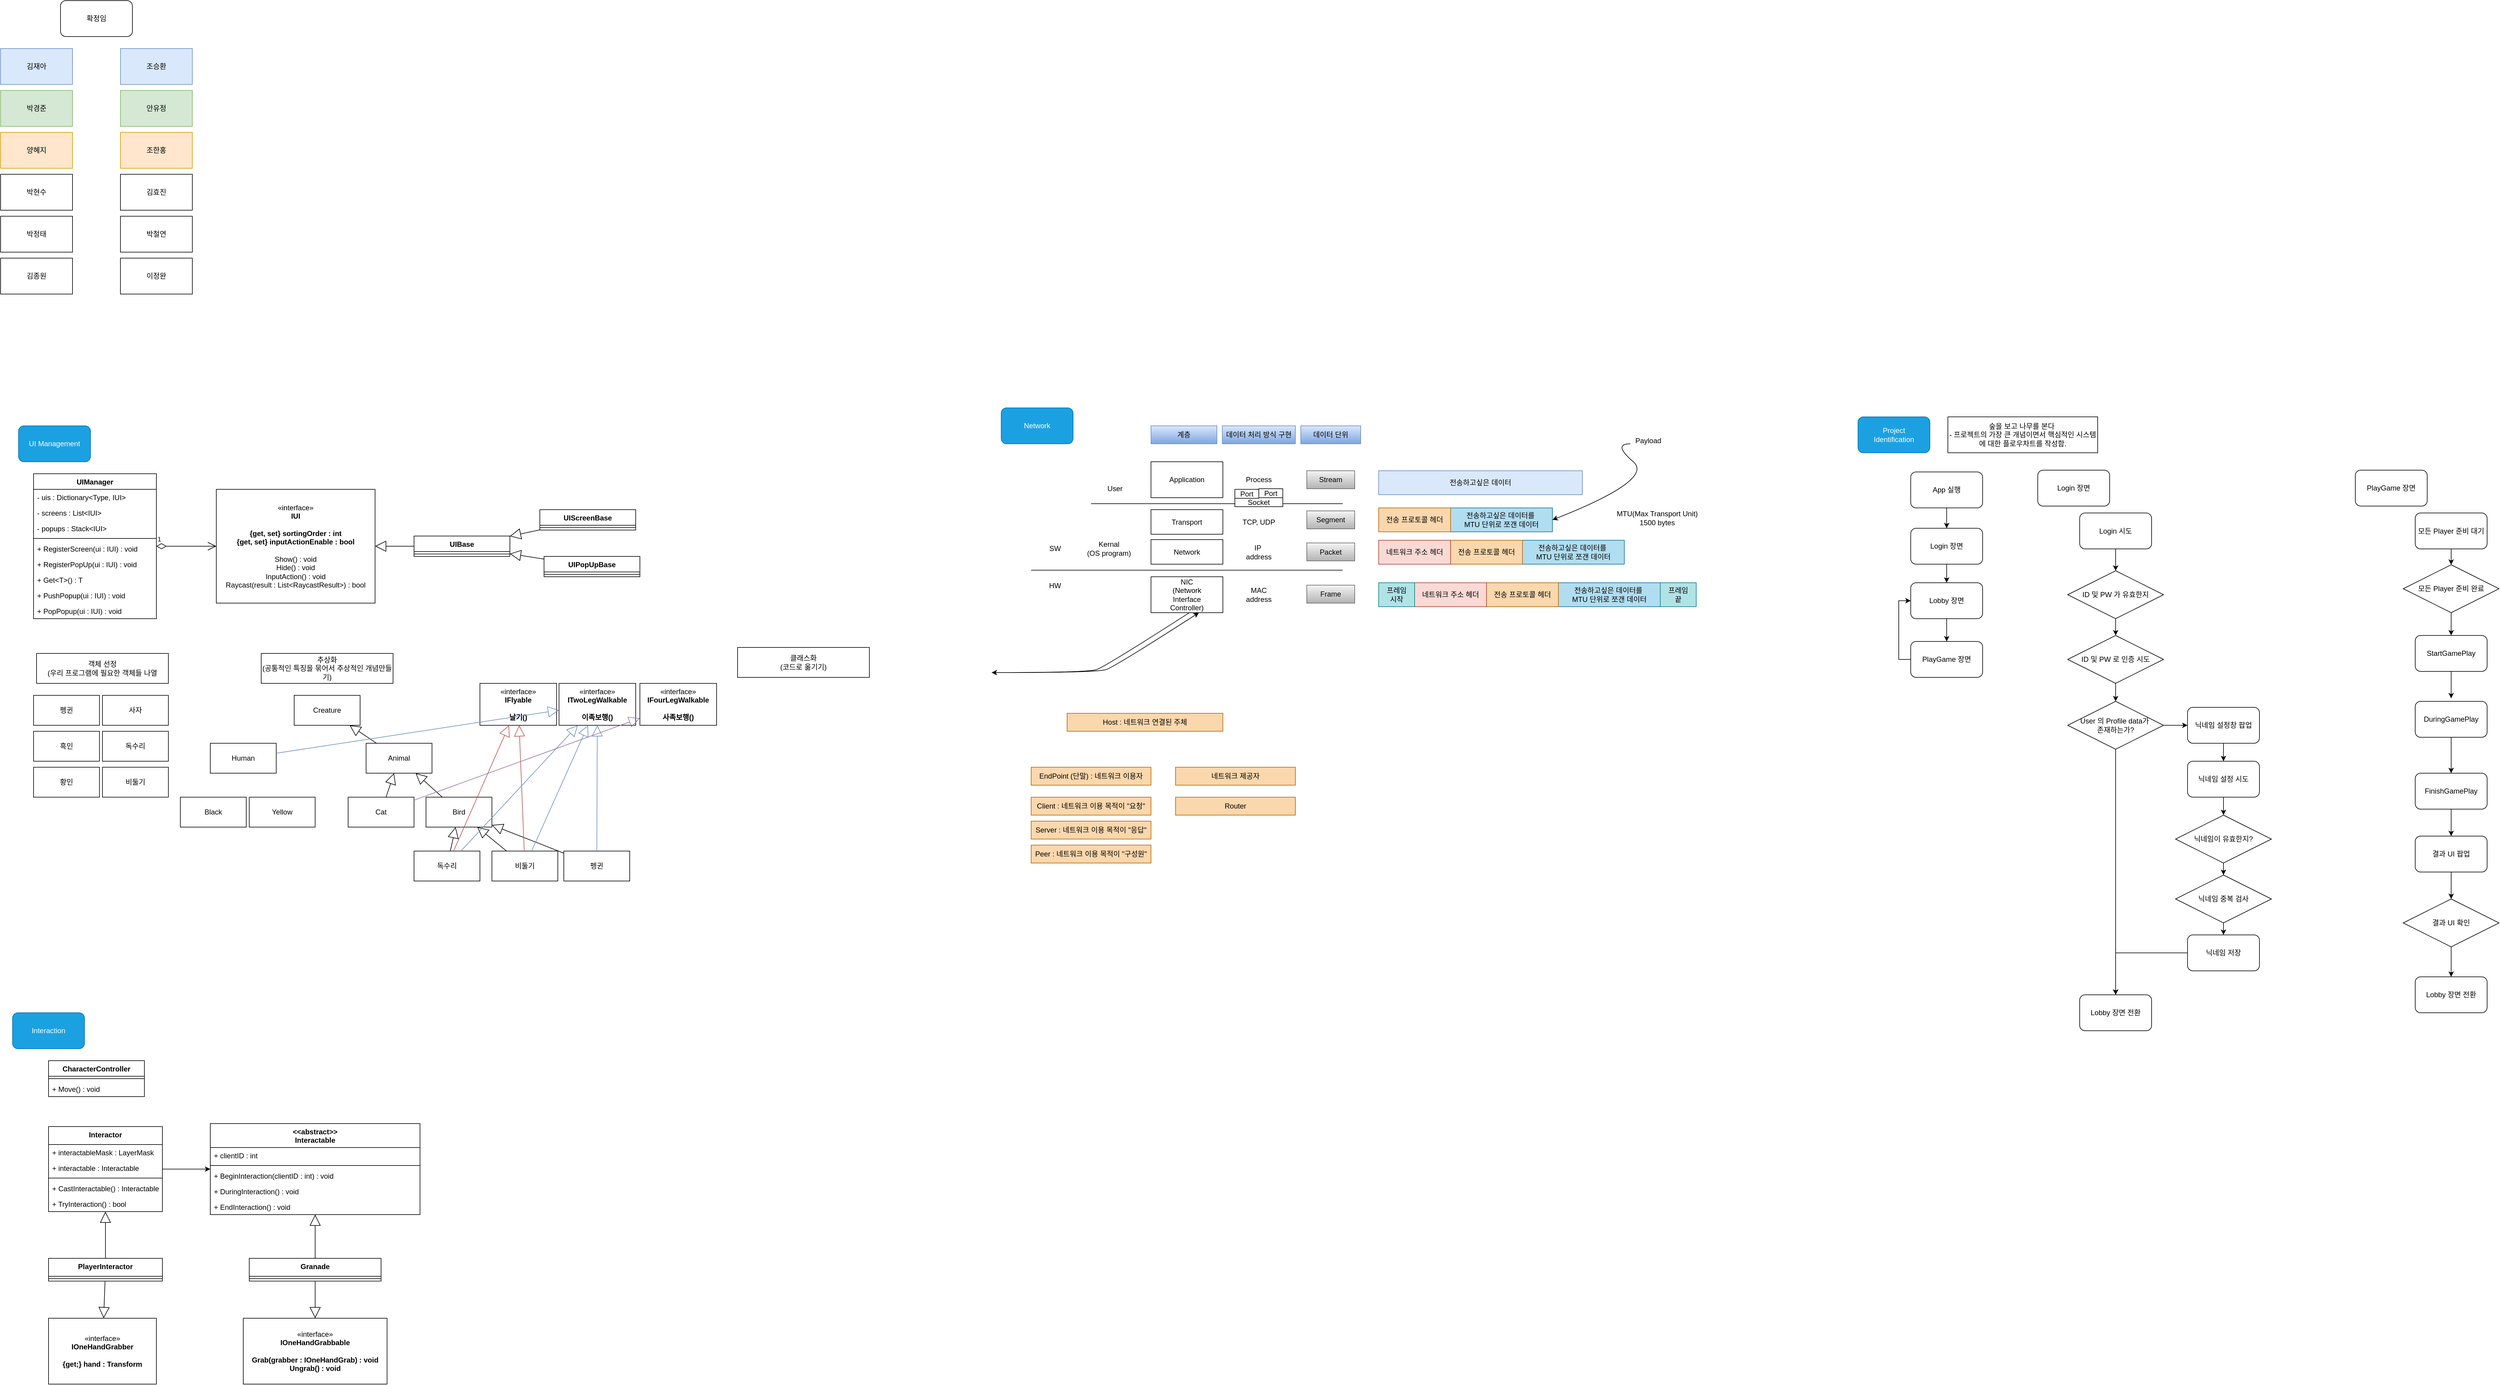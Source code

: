<mxfile version="24.2.1" type="device">
  <diagram id="C5RBs43oDa-KdzZeNtuy" name="Page-1">
    <mxGraphModel dx="1221" dy="2956" grid="1" gridSize="10" guides="1" tooltips="1" connect="1" arrows="1" fold="1" page="1" pageScale="1" pageWidth="827" pageHeight="1169" math="0" shadow="0">
      <root>
        <mxCell id="WIyWlLk6GJQsqaUBKTNV-0" />
        <mxCell id="WIyWlLk6GJQsqaUBKTNV-1" parent="WIyWlLk6GJQsqaUBKTNV-0" />
        <mxCell id="yjtGQ7RGN0hBUd9_Rbl--0" value="김재아" style="rounded=0;whiteSpace=wrap;html=1;fillColor=#dae8fc;strokeColor=#6c8ebf;" parent="WIyWlLk6GJQsqaUBKTNV-1" vertex="1">
          <mxGeometry y="-2040" width="120" height="60" as="geometry" />
        </mxCell>
        <mxCell id="yjtGQ7RGN0hBUd9_Rbl--1" value="김종원" style="rounded=0;whiteSpace=wrap;html=1;" parent="WIyWlLk6GJQsqaUBKTNV-1" vertex="1">
          <mxGeometry y="-1690" width="120" height="60" as="geometry" />
        </mxCell>
        <mxCell id="yjtGQ7RGN0hBUd9_Rbl--2" value="박정태" style="rounded=0;whiteSpace=wrap;html=1;" parent="WIyWlLk6GJQsqaUBKTNV-1" vertex="1">
          <mxGeometry y="-1760" width="120" height="60" as="geometry" />
        </mxCell>
        <mxCell id="yjtGQ7RGN0hBUd9_Rbl--3" value="박경준" style="rounded=0;whiteSpace=wrap;html=1;fillColor=#d5e8d4;strokeColor=#82b366;" parent="WIyWlLk6GJQsqaUBKTNV-1" vertex="1">
          <mxGeometry y="-1970" width="120" height="60" as="geometry" />
        </mxCell>
        <mxCell id="yjtGQ7RGN0hBUd9_Rbl--4" value="조한홍" style="rounded=0;whiteSpace=wrap;html=1;fillColor=#ffe6cc;strokeColor=#d79b00;" parent="WIyWlLk6GJQsqaUBKTNV-1" vertex="1">
          <mxGeometry x="200" y="-1900" width="120" height="60" as="geometry" />
        </mxCell>
        <mxCell id="yjtGQ7RGN0hBUd9_Rbl--5" value="조승환" style="rounded=0;whiteSpace=wrap;html=1;fillColor=#dae8fc;strokeColor=#6c8ebf;" parent="WIyWlLk6GJQsqaUBKTNV-1" vertex="1">
          <mxGeometry x="200" y="-2040" width="120" height="60" as="geometry" />
        </mxCell>
        <mxCell id="yjtGQ7RGN0hBUd9_Rbl--6" value="박현수" style="rounded=0;whiteSpace=wrap;html=1;" parent="WIyWlLk6GJQsqaUBKTNV-1" vertex="1">
          <mxGeometry y="-1830" width="120" height="60" as="geometry" />
        </mxCell>
        <mxCell id="yjtGQ7RGN0hBUd9_Rbl--7" value="박철연" style="rounded=0;whiteSpace=wrap;html=1;" parent="WIyWlLk6GJQsqaUBKTNV-1" vertex="1">
          <mxGeometry x="200" y="-1760" width="120" height="60" as="geometry" />
        </mxCell>
        <mxCell id="yjtGQ7RGN0hBUd9_Rbl--8" value="김효진" style="rounded=0;whiteSpace=wrap;html=1;" parent="WIyWlLk6GJQsqaUBKTNV-1" vertex="1">
          <mxGeometry x="200" y="-1830" width="120" height="60" as="geometry" />
        </mxCell>
        <mxCell id="yjtGQ7RGN0hBUd9_Rbl--9" value="양혜지" style="rounded=0;whiteSpace=wrap;html=1;fillColor=#ffe6cc;strokeColor=#d79b00;" parent="WIyWlLk6GJQsqaUBKTNV-1" vertex="1">
          <mxGeometry y="-1900" width="120" height="60" as="geometry" />
        </mxCell>
        <mxCell id="yjtGQ7RGN0hBUd9_Rbl--10" value="안유정" style="rounded=0;whiteSpace=wrap;html=1;fillColor=#d5e8d4;strokeColor=#82b366;" parent="WIyWlLk6GJQsqaUBKTNV-1" vertex="1">
          <mxGeometry x="200" y="-1970" width="120" height="60" as="geometry" />
        </mxCell>
        <mxCell id="yjtGQ7RGN0hBUd9_Rbl--11" value="이정완" style="rounded=0;whiteSpace=wrap;html=1;" parent="WIyWlLk6GJQsqaUBKTNV-1" vertex="1">
          <mxGeometry x="200" y="-1690" width="120" height="60" as="geometry" />
        </mxCell>
        <mxCell id="yjtGQ7RGN0hBUd9_Rbl--12" value="확정임" style="rounded=1;whiteSpace=wrap;html=1;" parent="WIyWlLk6GJQsqaUBKTNV-1" vertex="1">
          <mxGeometry x="100" y="-2120" width="120" height="60" as="geometry" />
        </mxCell>
        <mxCell id="yjtGQ7RGN0hBUd9_Rbl--13" value="«interface»&lt;br&gt;&lt;b&gt;IUI&lt;/b&gt;&lt;div&gt;&lt;b&gt;&lt;br&gt;&lt;/b&gt;&lt;/div&gt;&lt;div&gt;&lt;b&gt;{get, set} sortingOrder : int&lt;/b&gt;&lt;/div&gt;&lt;div&gt;&lt;b&gt;{get, set} inputActionEnable : bool&lt;/b&gt;&lt;/div&gt;&lt;div&gt;&lt;b&gt;&lt;br&gt;&lt;/b&gt;&lt;/div&gt;&lt;div&gt;Show() : void&lt;/div&gt;&lt;div&gt;Hide() : void&lt;/div&gt;&lt;div&gt;InputAction() : void&lt;/div&gt;&lt;div&gt;Raycast(result : List&amp;lt;RaycastResult&amp;gt;) : bool&lt;/div&gt;" style="html=1;whiteSpace=wrap;" parent="WIyWlLk6GJQsqaUBKTNV-1" vertex="1">
          <mxGeometry x="360" y="-1304" width="265" height="190" as="geometry" />
        </mxCell>
        <mxCell id="yjtGQ7RGN0hBUd9_Rbl--16" value="UIScreenBase" style="swimlane;fontStyle=1;align=center;verticalAlign=top;childLayout=stackLayout;horizontal=1;startSize=26;horizontalStack=0;resizeParent=1;resizeParentMax=0;resizeLast=0;collapsible=1;marginBottom=0;whiteSpace=wrap;html=1;" parent="WIyWlLk6GJQsqaUBKTNV-1" vertex="1">
          <mxGeometry x="900" y="-1270" width="160" height="34" as="geometry" />
        </mxCell>
        <mxCell id="yjtGQ7RGN0hBUd9_Rbl--18" value="" style="line;strokeWidth=1;fillColor=none;align=left;verticalAlign=middle;spacingTop=-1;spacingLeft=3;spacingRight=3;rotatable=0;labelPosition=right;points=[];portConstraint=eastwest;strokeColor=inherit;" parent="yjtGQ7RGN0hBUd9_Rbl--16" vertex="1">
          <mxGeometry y="26" width="160" height="8" as="geometry" />
        </mxCell>
        <mxCell id="yjtGQ7RGN0hBUd9_Rbl--21" value="UIPopUpBase" style="swimlane;fontStyle=1;align=center;verticalAlign=top;childLayout=stackLayout;horizontal=1;startSize=26;horizontalStack=0;resizeParent=1;resizeParentMax=0;resizeLast=0;collapsible=1;marginBottom=0;whiteSpace=wrap;html=1;" parent="WIyWlLk6GJQsqaUBKTNV-1" vertex="1">
          <mxGeometry x="907" y="-1192" width="160" height="34" as="geometry" />
        </mxCell>
        <mxCell id="yjtGQ7RGN0hBUd9_Rbl--22" value="" style="line;strokeWidth=1;fillColor=none;align=left;verticalAlign=middle;spacingTop=-1;spacingLeft=3;spacingRight=3;rotatable=0;labelPosition=right;points=[];portConstraint=eastwest;strokeColor=inherit;" parent="yjtGQ7RGN0hBUd9_Rbl--21" vertex="1">
          <mxGeometry y="26" width="160" height="8" as="geometry" />
        </mxCell>
        <mxCell id="yjtGQ7RGN0hBUd9_Rbl--24" value="UIManager" style="swimlane;fontStyle=1;align=center;verticalAlign=top;childLayout=stackLayout;horizontal=1;startSize=26;horizontalStack=0;resizeParent=1;resizeParentMax=0;resizeLast=0;collapsible=1;marginBottom=0;whiteSpace=wrap;html=1;" parent="WIyWlLk6GJQsqaUBKTNV-1" vertex="1">
          <mxGeometry x="55" y="-1330" width="205" height="242" as="geometry" />
        </mxCell>
        <mxCell id="yjtGQ7RGN0hBUd9_Rbl--25" value="- uis : Dictionary&amp;lt;Type, IUI&amp;gt;" style="text;strokeColor=none;fillColor=none;align=left;verticalAlign=top;spacingLeft=4;spacingRight=4;overflow=hidden;rotatable=0;points=[[0,0.5],[1,0.5]];portConstraint=eastwest;whiteSpace=wrap;html=1;" parent="yjtGQ7RGN0hBUd9_Rbl--24" vertex="1">
          <mxGeometry y="26" width="205" height="26" as="geometry" />
        </mxCell>
        <mxCell id="yjtGQ7RGN0hBUd9_Rbl--29" value="- screens : List&amp;lt;IUI&amp;gt;" style="text;strokeColor=none;fillColor=none;align=left;verticalAlign=top;spacingLeft=4;spacingRight=4;overflow=hidden;rotatable=0;points=[[0,0.5],[1,0.5]];portConstraint=eastwest;whiteSpace=wrap;html=1;" parent="yjtGQ7RGN0hBUd9_Rbl--24" vertex="1">
          <mxGeometry y="52" width="205" height="26" as="geometry" />
        </mxCell>
        <mxCell id="yjtGQ7RGN0hBUd9_Rbl--30" value="- popups : Stack&amp;lt;IUI&amp;gt;" style="text;strokeColor=none;fillColor=none;align=left;verticalAlign=top;spacingLeft=4;spacingRight=4;overflow=hidden;rotatable=0;points=[[0,0.5],[1,0.5]];portConstraint=eastwest;whiteSpace=wrap;html=1;" parent="yjtGQ7RGN0hBUd9_Rbl--24" vertex="1">
          <mxGeometry y="78" width="205" height="26" as="geometry" />
        </mxCell>
        <mxCell id="yjtGQ7RGN0hBUd9_Rbl--26" value="" style="line;strokeWidth=1;fillColor=none;align=left;verticalAlign=middle;spacingTop=-1;spacingLeft=3;spacingRight=3;rotatable=0;labelPosition=right;points=[];portConstraint=eastwest;strokeColor=inherit;" parent="yjtGQ7RGN0hBUd9_Rbl--24" vertex="1">
          <mxGeometry y="104" width="205" height="8" as="geometry" />
        </mxCell>
        <mxCell id="yjtGQ7RGN0hBUd9_Rbl--27" value="+ RegisterScreen(ui : IUI) : void" style="text;strokeColor=none;fillColor=none;align=left;verticalAlign=top;spacingLeft=4;spacingRight=4;overflow=hidden;rotatable=0;points=[[0,0.5],[1,0.5]];portConstraint=eastwest;whiteSpace=wrap;html=1;" parent="yjtGQ7RGN0hBUd9_Rbl--24" vertex="1">
          <mxGeometry y="112" width="205" height="26" as="geometry" />
        </mxCell>
        <mxCell id="yjtGQ7RGN0hBUd9_Rbl--28" value="+ RegisterPopUp(ui : IUI) : void" style="text;strokeColor=none;fillColor=none;align=left;verticalAlign=top;spacingLeft=4;spacingRight=4;overflow=hidden;rotatable=0;points=[[0,0.5],[1,0.5]];portConstraint=eastwest;whiteSpace=wrap;html=1;" parent="yjtGQ7RGN0hBUd9_Rbl--24" vertex="1">
          <mxGeometry y="138" width="205" height="26" as="geometry" />
        </mxCell>
        <mxCell id="yjtGQ7RGN0hBUd9_Rbl--36" value="+ Get&amp;lt;T&amp;gt;() : T" style="text;strokeColor=none;fillColor=none;align=left;verticalAlign=top;spacingLeft=4;spacingRight=4;overflow=hidden;rotatable=0;points=[[0,0.5],[1,0.5]];portConstraint=eastwest;whiteSpace=wrap;html=1;" parent="yjtGQ7RGN0hBUd9_Rbl--24" vertex="1">
          <mxGeometry y="164" width="205" height="26" as="geometry" />
        </mxCell>
        <mxCell id="yjtGQ7RGN0hBUd9_Rbl--34" value="+ PushPopup(ui : IUI) : void" style="text;strokeColor=none;fillColor=none;align=left;verticalAlign=top;spacingLeft=4;spacingRight=4;overflow=hidden;rotatable=0;points=[[0,0.5],[1,0.5]];portConstraint=eastwest;whiteSpace=wrap;html=1;" parent="yjtGQ7RGN0hBUd9_Rbl--24" vertex="1">
          <mxGeometry y="190" width="205" height="26" as="geometry" />
        </mxCell>
        <mxCell id="yjtGQ7RGN0hBUd9_Rbl--35" value="+ PopPopup(ui : IUI) : void" style="text;strokeColor=none;fillColor=none;align=left;verticalAlign=top;spacingLeft=4;spacingRight=4;overflow=hidden;rotatable=0;points=[[0,0.5],[1,0.5]];portConstraint=eastwest;whiteSpace=wrap;html=1;" parent="yjtGQ7RGN0hBUd9_Rbl--24" vertex="1">
          <mxGeometry y="216" width="205" height="26" as="geometry" />
        </mxCell>
        <mxCell id="yjtGQ7RGN0hBUd9_Rbl--32" value="1" style="endArrow=open;html=1;endSize=12;startArrow=diamondThin;startSize=14;startFill=0;edgeStyle=orthogonalEdgeStyle;align=left;verticalAlign=bottom;rounded=0;" parent="WIyWlLk6GJQsqaUBKTNV-1" source="yjtGQ7RGN0hBUd9_Rbl--24" target="yjtGQ7RGN0hBUd9_Rbl--13" edge="1">
          <mxGeometry x="-1" y="3" relative="1" as="geometry">
            <mxPoint x="260" y="-1080" as="sourcePoint" />
            <mxPoint x="420" y="-1080" as="targetPoint" />
          </mxGeometry>
        </mxCell>
        <mxCell id="odvmMCuuiWnAz9NXcuGv-8" value="UIBase" style="swimlane;fontStyle=1;align=center;verticalAlign=top;childLayout=stackLayout;horizontal=1;startSize=26;horizontalStack=0;resizeParent=1;resizeParentMax=0;resizeLast=0;collapsible=1;marginBottom=0;whiteSpace=wrap;html=1;" parent="WIyWlLk6GJQsqaUBKTNV-1" vertex="1">
          <mxGeometry x="690" y="-1226" width="160" height="34" as="geometry" />
        </mxCell>
        <mxCell id="odvmMCuuiWnAz9NXcuGv-9" value="" style="line;strokeWidth=1;fillColor=none;align=left;verticalAlign=middle;spacingTop=-1;spacingLeft=3;spacingRight=3;rotatable=0;labelPosition=right;points=[];portConstraint=eastwest;strokeColor=inherit;" parent="odvmMCuuiWnAz9NXcuGv-8" vertex="1">
          <mxGeometry y="26" width="160" height="8" as="geometry" />
        </mxCell>
        <mxCell id="odvmMCuuiWnAz9NXcuGv-10" value="" style="endArrow=block;endSize=16;endFill=0;html=1;rounded=0;" parent="WIyWlLk6GJQsqaUBKTNV-1" source="odvmMCuuiWnAz9NXcuGv-8" target="yjtGQ7RGN0hBUd9_Rbl--13" edge="1">
          <mxGeometry width="160" relative="1" as="geometry">
            <mxPoint x="550" y="-1140" as="sourcePoint" />
            <mxPoint x="680" y="-1100" as="targetPoint" />
          </mxGeometry>
        </mxCell>
        <mxCell id="odvmMCuuiWnAz9NXcuGv-11" value="" style="endArrow=block;endSize=16;endFill=0;html=1;rounded=0;" parent="WIyWlLk6GJQsqaUBKTNV-1" source="yjtGQ7RGN0hBUd9_Rbl--16" target="odvmMCuuiWnAz9NXcuGv-8" edge="1">
          <mxGeometry width="160" relative="1" as="geometry">
            <mxPoint x="700" y="-1199" as="sourcePoint" />
            <mxPoint x="635" y="-1199" as="targetPoint" />
          </mxGeometry>
        </mxCell>
        <mxCell id="odvmMCuuiWnAz9NXcuGv-12" value="" style="endArrow=block;endSize=16;endFill=0;html=1;rounded=0;" parent="WIyWlLk6GJQsqaUBKTNV-1" source="yjtGQ7RGN0hBUd9_Rbl--21" target="odvmMCuuiWnAz9NXcuGv-8" edge="1">
          <mxGeometry width="160" relative="1" as="geometry">
            <mxPoint x="910" y="-1226" as="sourcePoint" />
            <mxPoint x="860" y="-1216" as="targetPoint" />
          </mxGeometry>
        </mxCell>
        <mxCell id="odvmMCuuiWnAz9NXcuGv-16" value="사자" style="html=1;whiteSpace=wrap;" parent="WIyWlLk6GJQsqaUBKTNV-1" vertex="1">
          <mxGeometry x="170" y="-960" width="110" height="50" as="geometry" />
        </mxCell>
        <mxCell id="odvmMCuuiWnAz9NXcuGv-19" value="흑인" style="html=1;whiteSpace=wrap;" parent="WIyWlLk6GJQsqaUBKTNV-1" vertex="1">
          <mxGeometry x="55" y="-900" width="110" height="50" as="geometry" />
        </mxCell>
        <mxCell id="odvmMCuuiWnAz9NXcuGv-20" value="독수리" style="html=1;whiteSpace=wrap;" parent="WIyWlLk6GJQsqaUBKTNV-1" vertex="1">
          <mxGeometry x="170" y="-900" width="110" height="50" as="geometry" />
        </mxCell>
        <mxCell id="odvmMCuuiWnAz9NXcuGv-21" value="비둘기" style="html=1;whiteSpace=wrap;" parent="WIyWlLk6GJQsqaUBKTNV-1" vertex="1">
          <mxGeometry x="170" y="-840" width="110" height="50" as="geometry" />
        </mxCell>
        <mxCell id="odvmMCuuiWnAz9NXcuGv-22" value="객체 선정&lt;div&gt;(우리 프로그램에 필요한 객체들 나열&lt;/div&gt;" style="html=1;whiteSpace=wrap;" parent="WIyWlLk6GJQsqaUBKTNV-1" vertex="1">
          <mxGeometry x="60" y="-1030" width="220" height="50" as="geometry" />
        </mxCell>
        <mxCell id="odvmMCuuiWnAz9NXcuGv-23" value="추상화&lt;div&gt;(공통적인 특징을 묶어서 추상적인 개념만들기)&lt;/div&gt;" style="html=1;whiteSpace=wrap;" parent="WIyWlLk6GJQsqaUBKTNV-1" vertex="1">
          <mxGeometry x="435" y="-1030" width="220" height="50" as="geometry" />
        </mxCell>
        <mxCell id="odvmMCuuiWnAz9NXcuGv-24" value="Creature" style="html=1;whiteSpace=wrap;" parent="WIyWlLk6GJQsqaUBKTNV-1" vertex="1">
          <mxGeometry x="490" y="-960" width="110" height="50" as="geometry" />
        </mxCell>
        <mxCell id="odvmMCuuiWnAz9NXcuGv-25" value="황인" style="html=1;whiteSpace=wrap;" parent="WIyWlLk6GJQsqaUBKTNV-1" vertex="1">
          <mxGeometry x="55" y="-840" width="110" height="50" as="geometry" />
        </mxCell>
        <mxCell id="odvmMCuuiWnAz9NXcuGv-26" value="Human" style="html=1;whiteSpace=wrap;" parent="WIyWlLk6GJQsqaUBKTNV-1" vertex="1">
          <mxGeometry x="350" y="-880" width="110" height="50" as="geometry" />
        </mxCell>
        <mxCell id="odvmMCuuiWnAz9NXcuGv-27" value="Animal" style="html=1;whiteSpace=wrap;" parent="WIyWlLk6GJQsqaUBKTNV-1" vertex="1">
          <mxGeometry x="610" y="-880" width="110" height="50" as="geometry" />
        </mxCell>
        <mxCell id="odvmMCuuiWnAz9NXcuGv-28" value="Black" style="html=1;whiteSpace=wrap;" parent="WIyWlLk6GJQsqaUBKTNV-1" vertex="1">
          <mxGeometry x="300" y="-790" width="110" height="50" as="geometry" />
        </mxCell>
        <mxCell id="odvmMCuuiWnAz9NXcuGv-29" value="Yellow" style="html=1;whiteSpace=wrap;" parent="WIyWlLk6GJQsqaUBKTNV-1" vertex="1">
          <mxGeometry x="415" y="-790" width="110" height="50" as="geometry" />
        </mxCell>
        <mxCell id="odvmMCuuiWnAz9NXcuGv-30" value="Cat" style="html=1;whiteSpace=wrap;" parent="WIyWlLk6GJQsqaUBKTNV-1" vertex="1">
          <mxGeometry x="580" y="-790" width="110" height="50" as="geometry" />
        </mxCell>
        <mxCell id="odvmMCuuiWnAz9NXcuGv-31" value="Bird" style="html=1;whiteSpace=wrap;" parent="WIyWlLk6GJQsqaUBKTNV-1" vertex="1">
          <mxGeometry x="710" y="-790" width="110" height="50" as="geometry" />
        </mxCell>
        <mxCell id="odvmMCuuiWnAz9NXcuGv-32" value="독수리" style="html=1;whiteSpace=wrap;" parent="WIyWlLk6GJQsqaUBKTNV-1" vertex="1">
          <mxGeometry x="690" y="-700" width="110" height="50" as="geometry" />
        </mxCell>
        <mxCell id="odvmMCuuiWnAz9NXcuGv-33" value="비둘기" style="html=1;whiteSpace=wrap;" parent="WIyWlLk6GJQsqaUBKTNV-1" vertex="1">
          <mxGeometry x="820" y="-700" width="110" height="50" as="geometry" />
        </mxCell>
        <mxCell id="odvmMCuuiWnAz9NXcuGv-34" value="펭귄" style="html=1;whiteSpace=wrap;" parent="WIyWlLk6GJQsqaUBKTNV-1" vertex="1">
          <mxGeometry x="55" y="-960" width="110" height="50" as="geometry" />
        </mxCell>
        <mxCell id="odvmMCuuiWnAz9NXcuGv-35" value="펭귄" style="html=1;whiteSpace=wrap;" parent="WIyWlLk6GJQsqaUBKTNV-1" vertex="1">
          <mxGeometry x="940" y="-700" width="110" height="50" as="geometry" />
        </mxCell>
        <mxCell id="odvmMCuuiWnAz9NXcuGv-41" value="«interface»&lt;br&gt;&lt;b&gt;IFlyable&lt;/b&gt;&lt;div&gt;&lt;b&gt;&lt;br&gt;&lt;/b&gt;&lt;/div&gt;&lt;div&gt;&lt;b&gt;날기()&lt;/b&gt;&lt;/div&gt;" style="html=1;whiteSpace=wrap;" parent="WIyWlLk6GJQsqaUBKTNV-1" vertex="1">
          <mxGeometry x="800" y="-980" width="128" height="70" as="geometry" />
        </mxCell>
        <mxCell id="odvmMCuuiWnAz9NXcuGv-42" value="" style="endArrow=block;endSize=16;endFill=0;html=1;rounded=0;" parent="WIyWlLk6GJQsqaUBKTNV-1" source="odvmMCuuiWnAz9NXcuGv-27" target="odvmMCuuiWnAz9NXcuGv-24" edge="1">
          <mxGeometry width="160" relative="1" as="geometry">
            <mxPoint x="755" y="-990" as="sourcePoint" />
            <mxPoint x="690" y="-990" as="targetPoint" />
          </mxGeometry>
        </mxCell>
        <mxCell id="odvmMCuuiWnAz9NXcuGv-43" value="" style="endArrow=block;endSize=16;endFill=0;html=1;rounded=0;" parent="WIyWlLk6GJQsqaUBKTNV-1" source="odvmMCuuiWnAz9NXcuGv-30" target="odvmMCuuiWnAz9NXcuGv-27" edge="1">
          <mxGeometry width="160" relative="1" as="geometry">
            <mxPoint x="638" y="-870" as="sourcePoint" />
            <mxPoint x="593" y="-900" as="targetPoint" />
          </mxGeometry>
        </mxCell>
        <mxCell id="odvmMCuuiWnAz9NXcuGv-44" value="" style="endArrow=block;endSize=16;endFill=0;html=1;rounded=0;" parent="WIyWlLk6GJQsqaUBKTNV-1" source="odvmMCuuiWnAz9NXcuGv-31" target="odvmMCuuiWnAz9NXcuGv-27" edge="1">
          <mxGeometry width="160" relative="1" as="geometry">
            <mxPoint x="653" y="-780" as="sourcePoint" />
            <mxPoint x="667" y="-820" as="targetPoint" />
          </mxGeometry>
        </mxCell>
        <mxCell id="odvmMCuuiWnAz9NXcuGv-45" value="" style="endArrow=block;endSize=16;endFill=0;html=1;rounded=0;" parent="WIyWlLk6GJQsqaUBKTNV-1" source="odvmMCuuiWnAz9NXcuGv-32" target="odvmMCuuiWnAz9NXcuGv-31" edge="1">
          <mxGeometry width="160" relative="1" as="geometry">
            <mxPoint x="747" y="-780" as="sourcePoint" />
            <mxPoint x="703" y="-820" as="targetPoint" />
          </mxGeometry>
        </mxCell>
        <mxCell id="odvmMCuuiWnAz9NXcuGv-46" value="" style="endArrow=block;endSize=16;endFill=0;html=1;rounded=0;" parent="WIyWlLk6GJQsqaUBKTNV-1" source="odvmMCuuiWnAz9NXcuGv-33" target="odvmMCuuiWnAz9NXcuGv-31" edge="1">
          <mxGeometry width="160" relative="1" as="geometry">
            <mxPoint x="761" y="-690" as="sourcePoint" />
            <mxPoint x="769" y="-730" as="targetPoint" />
          </mxGeometry>
        </mxCell>
        <mxCell id="odvmMCuuiWnAz9NXcuGv-47" value="" style="endArrow=block;endSize=16;endFill=0;html=1;rounded=0;" parent="WIyWlLk6GJQsqaUBKTNV-1" source="odvmMCuuiWnAz9NXcuGv-35" target="odvmMCuuiWnAz9NXcuGv-31" edge="1">
          <mxGeometry width="160" relative="1" as="geometry">
            <mxPoint x="854" y="-690" as="sourcePoint" />
            <mxPoint x="806" y="-730" as="targetPoint" />
          </mxGeometry>
        </mxCell>
        <mxCell id="odvmMCuuiWnAz9NXcuGv-48" value="" style="endArrow=block;endSize=16;endFill=0;html=1;rounded=0;fillColor=#f8cecc;strokeColor=#b85450;" parent="WIyWlLk6GJQsqaUBKTNV-1" source="odvmMCuuiWnAz9NXcuGv-32" target="odvmMCuuiWnAz9NXcuGv-41" edge="1">
          <mxGeometry width="160" relative="1" as="geometry">
            <mxPoint x="950" y="-687" as="sourcePoint" />
            <mxPoint x="830" y="-733" as="targetPoint" />
          </mxGeometry>
        </mxCell>
        <mxCell id="odvmMCuuiWnAz9NXcuGv-49" value="" style="endArrow=block;endSize=16;endFill=0;html=1;rounded=0;fillColor=#f8cecc;strokeColor=#b85450;" parent="WIyWlLk6GJQsqaUBKTNV-1" source="odvmMCuuiWnAz9NXcuGv-33" target="odvmMCuuiWnAz9NXcuGv-41" edge="1">
          <mxGeometry width="160" relative="1" as="geometry">
            <mxPoint x="778" y="-690" as="sourcePoint" />
            <mxPoint x="949" y="-880" as="targetPoint" />
          </mxGeometry>
        </mxCell>
        <mxCell id="odvmMCuuiWnAz9NXcuGv-50" value="«interface»&lt;br&gt;&lt;b&gt;ITwoLegWalkable&lt;/b&gt;&lt;div&gt;&lt;b&gt;&lt;br&gt;&lt;/b&gt;&lt;/div&gt;&lt;div&gt;&lt;b&gt;이족보행()&lt;/b&gt;&lt;/div&gt;" style="html=1;whiteSpace=wrap;" parent="WIyWlLk6GJQsqaUBKTNV-1" vertex="1">
          <mxGeometry x="932" y="-980" width="128" height="70" as="geometry" />
        </mxCell>
        <mxCell id="odvmMCuuiWnAz9NXcuGv-51" value="«interface»&lt;br&gt;&lt;b&gt;IFourLegWalkable&lt;/b&gt;&lt;div&gt;&lt;b&gt;&lt;br&gt;&lt;/b&gt;&lt;/div&gt;&lt;div&gt;&lt;b&gt;사족보행()&lt;/b&gt;&lt;/div&gt;" style="html=1;whiteSpace=wrap;" parent="WIyWlLk6GJQsqaUBKTNV-1" vertex="1">
          <mxGeometry x="1067" y="-980" width="128" height="70" as="geometry" />
        </mxCell>
        <mxCell id="odvmMCuuiWnAz9NXcuGv-52" value="" style="endArrow=block;endSize=16;endFill=0;html=1;rounded=0;fillColor=#dae8fc;strokeColor=#6c8ebf;" parent="WIyWlLk6GJQsqaUBKTNV-1" source="odvmMCuuiWnAz9NXcuGv-32" target="odvmMCuuiWnAz9NXcuGv-50" edge="1">
          <mxGeometry width="160" relative="1" as="geometry">
            <mxPoint x="760" y="-680" as="sourcePoint" />
            <mxPoint x="859" y="-900" as="targetPoint" />
          </mxGeometry>
        </mxCell>
        <mxCell id="odvmMCuuiWnAz9NXcuGv-53" value="" style="endArrow=block;endSize=16;endFill=0;html=1;rounded=0;fillColor=#dae8fc;strokeColor=#6c8ebf;" parent="WIyWlLk6GJQsqaUBKTNV-1" source="odvmMCuuiWnAz9NXcuGv-33" target="odvmMCuuiWnAz9NXcuGv-50" edge="1">
          <mxGeometry width="160" relative="1" as="geometry">
            <mxPoint x="778" y="-690" as="sourcePoint" />
            <mxPoint x="973" y="-900" as="targetPoint" />
          </mxGeometry>
        </mxCell>
        <mxCell id="odvmMCuuiWnAz9NXcuGv-54" value="" style="endArrow=block;endSize=16;endFill=0;html=1;rounded=0;fillColor=#dae8fc;strokeColor=#6c8ebf;" parent="WIyWlLk6GJQsqaUBKTNV-1" source="odvmMCuuiWnAz9NXcuGv-35" target="odvmMCuuiWnAz9NXcuGv-50" edge="1">
          <mxGeometry width="160" relative="1" as="geometry">
            <mxPoint x="896" y="-690" as="sourcePoint" />
            <mxPoint x="990" y="-900" as="targetPoint" />
          </mxGeometry>
        </mxCell>
        <mxCell id="odvmMCuuiWnAz9NXcuGv-55" value="" style="endArrow=block;endSize=16;endFill=0;html=1;rounded=0;fillColor=#dae8fc;strokeColor=#6c8ebf;" parent="WIyWlLk6GJQsqaUBKTNV-1" source="odvmMCuuiWnAz9NXcuGv-26" target="odvmMCuuiWnAz9NXcuGv-50" edge="1">
          <mxGeometry width="160" relative="1" as="geometry">
            <mxPoint x="1005" y="-690" as="sourcePoint" />
            <mxPoint x="1006" y="-900" as="targetPoint" />
          </mxGeometry>
        </mxCell>
        <mxCell id="odvmMCuuiWnAz9NXcuGv-56" value="" style="endArrow=block;endSize=16;endFill=0;html=1;rounded=0;fillColor=#e1d5e7;strokeColor=#9673a6;" parent="WIyWlLk6GJQsqaUBKTNV-1" source="odvmMCuuiWnAz9NXcuGv-30" target="odvmMCuuiWnAz9NXcuGv-51" edge="1">
          <mxGeometry width="160" relative="1" as="geometry">
            <mxPoint x="470" y="-853" as="sourcePoint" />
            <mxPoint x="942" y="-925" as="targetPoint" />
          </mxGeometry>
        </mxCell>
        <mxCell id="odvmMCuuiWnAz9NXcuGv-57" value="클래스화&lt;div&gt;(코드로 옮기기)&lt;/div&gt;" style="html=1;whiteSpace=wrap;" parent="WIyWlLk6GJQsqaUBKTNV-1" vertex="1">
          <mxGeometry x="1230" y="-1040" width="220" height="50" as="geometry" />
        </mxCell>
        <mxCell id="4FBymZZ33MyvLedHuFP5-0" value="UI Management" style="rounded=1;whiteSpace=wrap;html=1;fillColor=#1ba1e2;strokeColor=#006EAF;fontColor=#ffffff;" parent="WIyWlLk6GJQsqaUBKTNV-1" vertex="1">
          <mxGeometry x="30" y="-1410" width="120" height="60" as="geometry" />
        </mxCell>
        <mxCell id="4FBymZZ33MyvLedHuFP5-1" value="Network" style="rounded=1;whiteSpace=wrap;html=1;fillColor=#1ba1e2;strokeColor=#006EAF;fontColor=#ffffff;" parent="WIyWlLk6GJQsqaUBKTNV-1" vertex="1">
          <mxGeometry x="1670" y="-1440" width="120" height="60" as="geometry" />
        </mxCell>
        <mxCell id="4FBymZZ33MyvLedHuFP5-2" value="" style="endArrow=none;html=1;rounded=0;" parent="WIyWlLk6GJQsqaUBKTNV-1" edge="1">
          <mxGeometry width="50" height="50" relative="1" as="geometry">
            <mxPoint x="1820" y="-1280" as="sourcePoint" />
            <mxPoint x="2240" y="-1280" as="targetPoint" />
          </mxGeometry>
        </mxCell>
        <mxCell id="4FBymZZ33MyvLedHuFP5-3" value="" style="endArrow=none;html=1;rounded=0;" parent="WIyWlLk6GJQsqaUBKTNV-1" edge="1">
          <mxGeometry width="50" height="50" relative="1" as="geometry">
            <mxPoint x="1720" y="-1169" as="sourcePoint" />
            <mxPoint x="2240" y="-1169" as="targetPoint" />
          </mxGeometry>
        </mxCell>
        <mxCell id="4FBymZZ33MyvLedHuFP5-4" value="HW" style="text;html=1;align=center;verticalAlign=middle;whiteSpace=wrap;rounded=0;" parent="WIyWlLk6GJQsqaUBKTNV-1" vertex="1">
          <mxGeometry x="1730" y="-1158" width="60" height="30" as="geometry" />
        </mxCell>
        <mxCell id="4FBymZZ33MyvLedHuFP5-5" value="SW" style="text;html=1;align=center;verticalAlign=middle;whiteSpace=wrap;rounded=0;" parent="WIyWlLk6GJQsqaUBKTNV-1" vertex="1">
          <mxGeometry x="1730" y="-1220" width="60" height="30" as="geometry" />
        </mxCell>
        <mxCell id="4FBymZZ33MyvLedHuFP5-6" value="Kernal&lt;br&gt;(OS program)" style="text;html=1;align=center;verticalAlign=middle;whiteSpace=wrap;rounded=0;" parent="WIyWlLk6GJQsqaUBKTNV-1" vertex="1">
          <mxGeometry x="1810" y="-1220" width="80" height="30" as="geometry" />
        </mxCell>
        <mxCell id="4FBymZZ33MyvLedHuFP5-7" value="User" style="text;html=1;align=center;verticalAlign=middle;whiteSpace=wrap;rounded=0;" parent="WIyWlLk6GJQsqaUBKTNV-1" vertex="1">
          <mxGeometry x="1830" y="-1320" width="60" height="30" as="geometry" />
        </mxCell>
        <mxCell id="4FBymZZ33MyvLedHuFP5-8" value="Application" style="rounded=0;whiteSpace=wrap;html=1;" parent="WIyWlLk6GJQsqaUBKTNV-1" vertex="1">
          <mxGeometry x="1920" y="-1350" width="120" height="60" as="geometry" />
        </mxCell>
        <mxCell id="4FBymZZ33MyvLedHuFP5-9" value="NIC&lt;div&gt;(Network&lt;br&gt;Interface&lt;br&gt;Controller)&lt;/div&gt;" style="rounded=0;whiteSpace=wrap;html=1;" parent="WIyWlLk6GJQsqaUBKTNV-1" vertex="1">
          <mxGeometry x="1920" y="-1158" width="120" height="60" as="geometry" />
        </mxCell>
        <mxCell id="4FBymZZ33MyvLedHuFP5-10" value="Network" style="rounded=0;whiteSpace=wrap;html=1;" parent="WIyWlLk6GJQsqaUBKTNV-1" vertex="1">
          <mxGeometry x="1920" y="-1220" width="120" height="41" as="geometry" />
        </mxCell>
        <mxCell id="4FBymZZ33MyvLedHuFP5-11" value="Transport" style="rounded=0;whiteSpace=wrap;html=1;" parent="WIyWlLk6GJQsqaUBKTNV-1" vertex="1">
          <mxGeometry x="1920" y="-1270" width="120" height="41" as="geometry" />
        </mxCell>
        <mxCell id="4FBymZZ33MyvLedHuFP5-12" value="IP&amp;nbsp;&lt;div&gt;address&lt;/div&gt;" style="text;html=1;align=center;verticalAlign=middle;whiteSpace=wrap;rounded=0;" parent="WIyWlLk6GJQsqaUBKTNV-1" vertex="1">
          <mxGeometry x="2060" y="-1214.5" width="80" height="30" as="geometry" />
        </mxCell>
        <mxCell id="4FBymZZ33MyvLedHuFP5-13" value="TCP, UDP" style="text;html=1;align=center;verticalAlign=middle;whiteSpace=wrap;rounded=0;" parent="WIyWlLk6GJQsqaUBKTNV-1" vertex="1">
          <mxGeometry x="2060" y="-1264.5" width="80" height="30" as="geometry" />
        </mxCell>
        <mxCell id="4FBymZZ33MyvLedHuFP5-14" value="" style="curved=1;endArrow=classic;html=1;rounded=0;" parent="WIyWlLk6GJQsqaUBKTNV-1" edge="1">
          <mxGeometry width="50" height="50" relative="1" as="geometry">
            <mxPoint x="1670" y="-998" as="sourcePoint" />
            <mxPoint x="2000" y="-1098" as="targetPoint" />
            <Array as="points">
              <mxPoint x="1830" y="-998" />
              <mxPoint x="1860" y="-1008" />
            </Array>
          </mxGeometry>
        </mxCell>
        <mxCell id="4FBymZZ33MyvLedHuFP5-15" value="" style="curved=1;endArrow=none;html=1;rounded=0;startArrow=classic;startFill=1;endFill=0;" parent="WIyWlLk6GJQsqaUBKTNV-1" edge="1">
          <mxGeometry width="50" height="50" relative="1" as="geometry">
            <mxPoint x="1654" y="-998" as="sourcePoint" />
            <mxPoint x="1984" y="-1098" as="targetPoint" />
            <Array as="points">
              <mxPoint x="1814" y="-998" />
              <mxPoint x="1844" y="-1008" />
            </Array>
          </mxGeometry>
        </mxCell>
        <mxCell id="4FBymZZ33MyvLedHuFP5-16" value="Socket" style="rounded=0;whiteSpace=wrap;html=1;" parent="WIyWlLk6GJQsqaUBKTNV-1" vertex="1">
          <mxGeometry x="2060" y="-1290" width="80" height="15" as="geometry" />
        </mxCell>
        <mxCell id="4FBymZZ33MyvLedHuFP5-17" value="MAC&lt;div&gt;address&lt;/div&gt;" style="text;html=1;align=center;verticalAlign=middle;whiteSpace=wrap;rounded=0;" parent="WIyWlLk6GJQsqaUBKTNV-1" vertex="1">
          <mxGeometry x="2060" y="-1143" width="80" height="30" as="geometry" />
        </mxCell>
        <mxCell id="4FBymZZ33MyvLedHuFP5-18" value="Process" style="text;html=1;align=center;verticalAlign=middle;whiteSpace=wrap;rounded=0;" parent="WIyWlLk6GJQsqaUBKTNV-1" vertex="1">
          <mxGeometry x="2060" y="-1335" width="80" height="30" as="geometry" />
        </mxCell>
        <mxCell id="4FBymZZ33MyvLedHuFP5-19" value="Stream" style="text;html=1;align=center;verticalAlign=middle;whiteSpace=wrap;rounded=0;fillColor=#f5f5f5;gradientColor=#b3b3b3;strokeColor=#666666;" parent="WIyWlLk6GJQsqaUBKTNV-1" vertex="1">
          <mxGeometry x="2180" y="-1335" width="80" height="30" as="geometry" />
        </mxCell>
        <mxCell id="4FBymZZ33MyvLedHuFP5-21" value="Segment" style="text;html=1;align=center;verticalAlign=middle;whiteSpace=wrap;rounded=0;fillColor=#f5f5f5;gradientColor=#b3b3b3;strokeColor=#666666;" parent="WIyWlLk6GJQsqaUBKTNV-1" vertex="1">
          <mxGeometry x="2180" y="-1268" width="80" height="30" as="geometry" />
        </mxCell>
        <mxCell id="4FBymZZ33MyvLedHuFP5-22" value="Packet" style="text;html=1;align=center;verticalAlign=middle;whiteSpace=wrap;rounded=0;fillColor=#f5f5f5;gradientColor=#b3b3b3;strokeColor=#666666;" parent="WIyWlLk6GJQsqaUBKTNV-1" vertex="1">
          <mxGeometry x="2180" y="-1214.5" width="80" height="30" as="geometry" />
        </mxCell>
        <mxCell id="4FBymZZ33MyvLedHuFP5-23" value="Frame" style="text;html=1;align=center;verticalAlign=middle;whiteSpace=wrap;rounded=0;fillColor=#f5f5f5;gradientColor=#b3b3b3;strokeColor=#666666;" parent="WIyWlLk6GJQsqaUBKTNV-1" vertex="1">
          <mxGeometry x="2180" y="-1144" width="80" height="30" as="geometry" />
        </mxCell>
        <mxCell id="4FBymZZ33MyvLedHuFP5-24" value="데이터 처리 방식 구현" style="text;html=1;align=center;verticalAlign=middle;whiteSpace=wrap;rounded=0;fillColor=#dae8fc;gradientColor=#7ea6e0;strokeColor=#6c8ebf;" parent="WIyWlLk6GJQsqaUBKTNV-1" vertex="1">
          <mxGeometry x="2039" y="-1410" width="122" height="30" as="geometry" />
        </mxCell>
        <mxCell id="4FBymZZ33MyvLedHuFP5-25" value="데이터 단위" style="text;html=1;align=center;verticalAlign=middle;whiteSpace=wrap;rounded=0;fillColor=#dae8fc;gradientColor=#7ea6e0;strokeColor=#6c8ebf;" parent="WIyWlLk6GJQsqaUBKTNV-1" vertex="1">
          <mxGeometry x="2170" y="-1410" width="100" height="30" as="geometry" />
        </mxCell>
        <mxCell id="4FBymZZ33MyvLedHuFP5-26" value="계층" style="text;html=1;align=center;verticalAlign=middle;whiteSpace=wrap;rounded=0;fillColor=#dae8fc;gradientColor=#7ea6e0;strokeColor=#6c8ebf;" parent="WIyWlLk6GJQsqaUBKTNV-1" vertex="1">
          <mxGeometry x="1920" y="-1410" width="110" height="30" as="geometry" />
        </mxCell>
        <mxCell id="4FBymZZ33MyvLedHuFP5-27" value="Port" style="rounded=0;whiteSpace=wrap;html=1;" parent="WIyWlLk6GJQsqaUBKTNV-1" vertex="1">
          <mxGeometry x="2060" y="-1304" width="40" height="15" as="geometry" />
        </mxCell>
        <mxCell id="4FBymZZ33MyvLedHuFP5-28" value="Port" style="rounded=0;whiteSpace=wrap;html=1;" parent="WIyWlLk6GJQsqaUBKTNV-1" vertex="1">
          <mxGeometry x="2100" y="-1305" width="40" height="15" as="geometry" />
        </mxCell>
        <mxCell id="4FBymZZ33MyvLedHuFP5-29" value="MTU(Max Transport Unit)&lt;br&gt;1500 bytes" style="text;html=1;align=center;verticalAlign=middle;whiteSpace=wrap;rounded=0;" parent="WIyWlLk6GJQsqaUBKTNV-1" vertex="1">
          <mxGeometry x="2680" y="-1276" width="170" height="40" as="geometry" />
        </mxCell>
        <mxCell id="4FBymZZ33MyvLedHuFP5-30" value="전송하고싶은 데이터" style="text;html=1;align=center;verticalAlign=middle;whiteSpace=wrap;rounded=0;fillColor=#dae8fc;strokeColor=#6c8ebf;" parent="WIyWlLk6GJQsqaUBKTNV-1" vertex="1">
          <mxGeometry x="2300" y="-1335" width="340" height="40" as="geometry" />
        </mxCell>
        <mxCell id="4FBymZZ33MyvLedHuFP5-31" value="전송하고싶은 데이터를&amp;nbsp;&lt;div&gt;MTU 단위로 쪼갠 데이터&lt;/div&gt;" style="text;html=1;align=center;verticalAlign=middle;whiteSpace=wrap;rounded=0;fillColor=#b1ddf0;strokeColor=#10739e;" parent="WIyWlLk6GJQsqaUBKTNV-1" vertex="1">
          <mxGeometry x="2420" y="-1273" width="170" height="40" as="geometry" />
        </mxCell>
        <mxCell id="4FBymZZ33MyvLedHuFP5-34" value="전송 프로토콜 헤더" style="text;html=1;align=center;verticalAlign=middle;whiteSpace=wrap;rounded=0;fillColor=#fad7ac;strokeColor=#b46504;" parent="WIyWlLk6GJQsqaUBKTNV-1" vertex="1">
          <mxGeometry x="2300" y="-1273" width="120" height="40" as="geometry" />
        </mxCell>
        <mxCell id="4FBymZZ33MyvLedHuFP5-36" value="전송하고싶은 데이터를&amp;nbsp;&lt;div&gt;MTU 단위로 쪼갠 데이터&lt;/div&gt;" style="text;html=1;align=center;verticalAlign=middle;whiteSpace=wrap;rounded=0;fillColor=#b1ddf0;strokeColor=#10739e;" parent="WIyWlLk6GJQsqaUBKTNV-1" vertex="1">
          <mxGeometry x="2540" y="-1219" width="170" height="40" as="geometry" />
        </mxCell>
        <mxCell id="4FBymZZ33MyvLedHuFP5-37" value="전송 프로토콜 헤더" style="text;html=1;align=center;verticalAlign=middle;whiteSpace=wrap;rounded=0;fillColor=#fad7ac;strokeColor=#b46504;" parent="WIyWlLk6GJQsqaUBKTNV-1" vertex="1">
          <mxGeometry x="2420" y="-1219" width="120" height="40" as="geometry" />
        </mxCell>
        <mxCell id="4FBymZZ33MyvLedHuFP5-38" value="네트워크 주소 헤더" style="text;html=1;align=center;verticalAlign=middle;whiteSpace=wrap;rounded=0;fillColor=#fad9d5;strokeColor=#ae4132;" parent="WIyWlLk6GJQsqaUBKTNV-1" vertex="1">
          <mxGeometry x="2300" y="-1219" width="120" height="40" as="geometry" />
        </mxCell>
        <mxCell id="4FBymZZ33MyvLedHuFP5-39" value="전송하고싶은 데이터를&amp;nbsp;&lt;div&gt;MTU 단위로 쪼갠 데이터&lt;/div&gt;" style="text;html=1;align=center;verticalAlign=middle;whiteSpace=wrap;rounded=0;fillColor=#b1ddf0;strokeColor=#10739e;" parent="WIyWlLk6GJQsqaUBKTNV-1" vertex="1">
          <mxGeometry x="2600" y="-1148" width="170" height="40" as="geometry" />
        </mxCell>
        <mxCell id="4FBymZZ33MyvLedHuFP5-40" value="전송 프로토콜 헤더" style="text;html=1;align=center;verticalAlign=middle;whiteSpace=wrap;rounded=0;fillColor=#fad7ac;strokeColor=#b46504;" parent="WIyWlLk6GJQsqaUBKTNV-1" vertex="1">
          <mxGeometry x="2480" y="-1148" width="120" height="40" as="geometry" />
        </mxCell>
        <mxCell id="4FBymZZ33MyvLedHuFP5-41" value="네트워크 주소 헤더" style="text;html=1;align=center;verticalAlign=middle;whiteSpace=wrap;rounded=0;fillColor=#fad9d5;strokeColor=#ae4132;" parent="WIyWlLk6GJQsqaUBKTNV-1" vertex="1">
          <mxGeometry x="2360" y="-1148" width="120" height="40" as="geometry" />
        </mxCell>
        <mxCell id="4FBymZZ33MyvLedHuFP5-42" value="프레임&lt;div&gt;시작&lt;/div&gt;" style="text;html=1;align=center;verticalAlign=middle;whiteSpace=wrap;rounded=0;fillColor=#b0e3e6;strokeColor=#0e8088;" parent="WIyWlLk6GJQsqaUBKTNV-1" vertex="1">
          <mxGeometry x="2300" y="-1148" width="60" height="40" as="geometry" />
        </mxCell>
        <mxCell id="4FBymZZ33MyvLedHuFP5-43" value="프레임&lt;div&gt;끝&lt;/div&gt;" style="text;html=1;align=center;verticalAlign=middle;whiteSpace=wrap;rounded=0;fillColor=#b0e3e6;strokeColor=#0e8088;" parent="WIyWlLk6GJQsqaUBKTNV-1" vertex="1">
          <mxGeometry x="2770" y="-1148" width="60" height="40" as="geometry" />
        </mxCell>
        <mxCell id="4FBymZZ33MyvLedHuFP5-44" value="" style="curved=1;endArrow=none;html=1;rounded=0;startArrow=classic;startFill=1;endFill=0;exitX=1;exitY=0.5;exitDx=0;exitDy=0;" parent="WIyWlLk6GJQsqaUBKTNV-1" source="4FBymZZ33MyvLedHuFP5-31" edge="1">
          <mxGeometry width="50" height="50" relative="1" as="geometry">
            <mxPoint x="2500" y="-1370" as="sourcePoint" />
            <mxPoint x="2720" y="-1380" as="targetPoint" />
            <Array as="points">
              <mxPoint x="2760" y="-1320" />
              <mxPoint x="2690" y="-1380" />
            </Array>
          </mxGeometry>
        </mxCell>
        <mxCell id="4FBymZZ33MyvLedHuFP5-45" value="Payload" style="text;html=1;align=center;verticalAlign=middle;whiteSpace=wrap;rounded=0;" parent="WIyWlLk6GJQsqaUBKTNV-1" vertex="1">
          <mxGeometry x="2720" y="-1400" width="60" height="30" as="geometry" />
        </mxCell>
        <mxCell id="4FBymZZ33MyvLedHuFP5-46" value="Host : 네트워크 연결된 주체" style="text;html=1;align=center;verticalAlign=middle;whiteSpace=wrap;rounded=0;fillColor=#fad7ac;strokeColor=#b46504;" parent="WIyWlLk6GJQsqaUBKTNV-1" vertex="1">
          <mxGeometry x="1780" y="-930" width="260" height="30" as="geometry" />
        </mxCell>
        <mxCell id="4FBymZZ33MyvLedHuFP5-47" value="EndPoint (단말) : 네트워크 이용자" style="text;html=1;align=center;verticalAlign=middle;whiteSpace=wrap;rounded=0;fillColor=#fad7ac;strokeColor=#b46504;" parent="WIyWlLk6GJQsqaUBKTNV-1" vertex="1">
          <mxGeometry x="1720" y="-840" width="200" height="30" as="geometry" />
        </mxCell>
        <mxCell id="4FBymZZ33MyvLedHuFP5-48" value="네트워크 제공자" style="text;html=1;align=center;verticalAlign=middle;whiteSpace=wrap;rounded=0;fillColor=#fad7ac;strokeColor=#b46504;" parent="WIyWlLk6GJQsqaUBKTNV-1" vertex="1">
          <mxGeometry x="1961" y="-840" width="200" height="30" as="geometry" />
        </mxCell>
        <mxCell id="4FBymZZ33MyvLedHuFP5-49" value="Router" style="text;html=1;align=center;verticalAlign=middle;whiteSpace=wrap;rounded=0;fillColor=#fad7ac;strokeColor=#b46504;" parent="WIyWlLk6GJQsqaUBKTNV-1" vertex="1">
          <mxGeometry x="1961" y="-790" width="200" height="30" as="geometry" />
        </mxCell>
        <mxCell id="4FBymZZ33MyvLedHuFP5-50" value="Client : 네트워크 이용 목적이 &quot;요청&quot;" style="text;html=1;align=center;verticalAlign=middle;whiteSpace=wrap;rounded=0;fillColor=#fad7ac;strokeColor=#b46504;" parent="WIyWlLk6GJQsqaUBKTNV-1" vertex="1">
          <mxGeometry x="1720" y="-790" width="200" height="30" as="geometry" />
        </mxCell>
        <mxCell id="4FBymZZ33MyvLedHuFP5-51" value="Server : 네트워크 이용 목적이 &quot;응답&quot;" style="text;html=1;align=center;verticalAlign=middle;whiteSpace=wrap;rounded=0;fillColor=#fad7ac;strokeColor=#b46504;" parent="WIyWlLk6GJQsqaUBKTNV-1" vertex="1">
          <mxGeometry x="1720" y="-750" width="200" height="30" as="geometry" />
        </mxCell>
        <mxCell id="4FBymZZ33MyvLedHuFP5-52" value="Peer : 네트워크 이용 목적이 &quot;구성원&quot;" style="text;html=1;align=center;verticalAlign=middle;whiteSpace=wrap;rounded=0;fillColor=#fad7ac;strokeColor=#b46504;" parent="WIyWlLk6GJQsqaUBKTNV-1" vertex="1">
          <mxGeometry x="1720" y="-710" width="200" height="30" as="geometry" />
        </mxCell>
        <mxCell id="L0u4bfkxbalb-QhjG3vc-0" value="Project&lt;div&gt;Identification&lt;/div&gt;" style="rounded=1;whiteSpace=wrap;html=1;fillColor=#1ba1e2;strokeColor=#006EAF;fontColor=#ffffff;" parent="WIyWlLk6GJQsqaUBKTNV-1" vertex="1">
          <mxGeometry x="3100" y="-1425" width="120" height="60" as="geometry" />
        </mxCell>
        <mxCell id="L0u4bfkxbalb-QhjG3vc-1" value="숲을 보고 나무를 본다&amp;nbsp;&lt;div&gt;- 프로젝트의 가장 큰 개념이면서 핵심적인 시스템에 대한 플로우차트를 작성함.&lt;/div&gt;" style="rounded=0;whiteSpace=wrap;html=1;" parent="WIyWlLk6GJQsqaUBKTNV-1" vertex="1">
          <mxGeometry x="3250" y="-1425" width="250" height="60" as="geometry" />
        </mxCell>
        <mxCell id="L0u4bfkxbalb-QhjG3vc-4" style="edgeStyle=orthogonalEdgeStyle;rounded=0;orthogonalLoop=1;jettySize=auto;html=1;entryX=0.5;entryY=0;entryDx=0;entryDy=0;" parent="WIyWlLk6GJQsqaUBKTNV-1" source="L0u4bfkxbalb-QhjG3vc-2" target="L0u4bfkxbalb-QhjG3vc-3" edge="1">
          <mxGeometry relative="1" as="geometry" />
        </mxCell>
        <mxCell id="L0u4bfkxbalb-QhjG3vc-2" value="App 실행" style="rounded=1;whiteSpace=wrap;html=1;" parent="WIyWlLk6GJQsqaUBKTNV-1" vertex="1">
          <mxGeometry x="3188" y="-1333" width="120" height="60" as="geometry" />
        </mxCell>
        <mxCell id="L0u4bfkxbalb-QhjG3vc-6" value="" style="edgeStyle=orthogonalEdgeStyle;rounded=0;orthogonalLoop=1;jettySize=auto;html=1;" parent="WIyWlLk6GJQsqaUBKTNV-1" source="L0u4bfkxbalb-QhjG3vc-3" target="L0u4bfkxbalb-QhjG3vc-5" edge="1">
          <mxGeometry relative="1" as="geometry" />
        </mxCell>
        <mxCell id="L0u4bfkxbalb-QhjG3vc-3" value="Login 장면" style="rounded=1;whiteSpace=wrap;html=1;" parent="WIyWlLk6GJQsqaUBKTNV-1" vertex="1">
          <mxGeometry x="3188" y="-1239" width="120" height="60" as="geometry" />
        </mxCell>
        <mxCell id="L0u4bfkxbalb-QhjG3vc-8" style="edgeStyle=orthogonalEdgeStyle;rounded=0;orthogonalLoop=1;jettySize=auto;html=1;entryX=0.5;entryY=0;entryDx=0;entryDy=0;" parent="WIyWlLk6GJQsqaUBKTNV-1" source="L0u4bfkxbalb-QhjG3vc-5" target="L0u4bfkxbalb-QhjG3vc-7" edge="1">
          <mxGeometry relative="1" as="geometry" />
        </mxCell>
        <mxCell id="L0u4bfkxbalb-QhjG3vc-5" value="Lobby 장면" style="rounded=1;whiteSpace=wrap;html=1;" parent="WIyWlLk6GJQsqaUBKTNV-1" vertex="1">
          <mxGeometry x="3188" y="-1148" width="120" height="60" as="geometry" />
        </mxCell>
        <mxCell id="L0u4bfkxbalb-QhjG3vc-11" style="edgeStyle=orthogonalEdgeStyle;rounded=0;orthogonalLoop=1;jettySize=auto;html=1;entryX=0;entryY=0.5;entryDx=0;entryDy=0;" parent="WIyWlLk6GJQsqaUBKTNV-1" source="L0u4bfkxbalb-QhjG3vc-7" target="L0u4bfkxbalb-QhjG3vc-5" edge="1">
          <mxGeometry relative="1" as="geometry">
            <Array as="points">
              <mxPoint x="3168" y="-1020" />
              <mxPoint x="3168" y="-1118" />
            </Array>
          </mxGeometry>
        </mxCell>
        <mxCell id="L0u4bfkxbalb-QhjG3vc-7" value="PlayGame 장면" style="rounded=1;whiteSpace=wrap;html=1;" parent="WIyWlLk6GJQsqaUBKTNV-1" vertex="1">
          <mxGeometry x="3188" y="-1050" width="120" height="60" as="geometry" />
        </mxCell>
        <mxCell id="L0u4bfkxbalb-QhjG3vc-12" value="Login 장면" style="rounded=1;whiteSpace=wrap;html=1;" parent="WIyWlLk6GJQsqaUBKTNV-1" vertex="1">
          <mxGeometry x="3400" y="-1336" width="120" height="60" as="geometry" />
        </mxCell>
        <mxCell id="L0u4bfkxbalb-QhjG3vc-18" style="edgeStyle=orthogonalEdgeStyle;rounded=0;orthogonalLoop=1;jettySize=auto;html=1;entryX=0.5;entryY=0;entryDx=0;entryDy=0;" parent="WIyWlLk6GJQsqaUBKTNV-1" source="L0u4bfkxbalb-QhjG3vc-13" target="L0u4bfkxbalb-QhjG3vc-14" edge="1">
          <mxGeometry relative="1" as="geometry" />
        </mxCell>
        <mxCell id="L0u4bfkxbalb-QhjG3vc-13" value="Login 시도" style="rounded=1;whiteSpace=wrap;html=1;" parent="WIyWlLk6GJQsqaUBKTNV-1" vertex="1">
          <mxGeometry x="3470" y="-1264.5" width="120" height="60" as="geometry" />
        </mxCell>
        <mxCell id="L0u4bfkxbalb-QhjG3vc-19" style="edgeStyle=orthogonalEdgeStyle;rounded=0;orthogonalLoop=1;jettySize=auto;html=1;" parent="WIyWlLk6GJQsqaUBKTNV-1" source="L0u4bfkxbalb-QhjG3vc-14" target="L0u4bfkxbalb-QhjG3vc-15" edge="1">
          <mxGeometry relative="1" as="geometry" />
        </mxCell>
        <mxCell id="L0u4bfkxbalb-QhjG3vc-14" value="ID 및 PW 가 유효한지" style="rhombus;whiteSpace=wrap;html=1;" parent="WIyWlLk6GJQsqaUBKTNV-1" vertex="1">
          <mxGeometry x="3450" y="-1168" width="160" height="80" as="geometry" />
        </mxCell>
        <mxCell id="L0u4bfkxbalb-QhjG3vc-20" style="edgeStyle=orthogonalEdgeStyle;rounded=0;orthogonalLoop=1;jettySize=auto;html=1;entryX=0.5;entryY=0;entryDx=0;entryDy=0;" parent="WIyWlLk6GJQsqaUBKTNV-1" source="L0u4bfkxbalb-QhjG3vc-15" target="L0u4bfkxbalb-QhjG3vc-17" edge="1">
          <mxGeometry relative="1" as="geometry" />
        </mxCell>
        <mxCell id="L0u4bfkxbalb-QhjG3vc-15" value="ID 및 PW 로 인증 시도" style="rhombus;whiteSpace=wrap;html=1;" parent="WIyWlLk6GJQsqaUBKTNV-1" vertex="1">
          <mxGeometry x="3450" y="-1060" width="160" height="80" as="geometry" />
        </mxCell>
        <mxCell id="L0u4bfkxbalb-QhjG3vc-22" style="edgeStyle=orthogonalEdgeStyle;rounded=0;orthogonalLoop=1;jettySize=auto;html=1;entryX=0;entryY=0.5;entryDx=0;entryDy=0;" parent="WIyWlLk6GJQsqaUBKTNV-1" source="L0u4bfkxbalb-QhjG3vc-17" target="L0u4bfkxbalb-QhjG3vc-21" edge="1">
          <mxGeometry relative="1" as="geometry" />
        </mxCell>
        <mxCell id="L0u4bfkxbalb-QhjG3vc-24" style="edgeStyle=orthogonalEdgeStyle;rounded=0;orthogonalLoop=1;jettySize=auto;html=1;entryX=0.5;entryY=0;entryDx=0;entryDy=0;" parent="WIyWlLk6GJQsqaUBKTNV-1" source="L0u4bfkxbalb-QhjG3vc-17" target="L0u4bfkxbalb-QhjG3vc-23" edge="1">
          <mxGeometry relative="1" as="geometry" />
        </mxCell>
        <mxCell id="L0u4bfkxbalb-QhjG3vc-17" value="User 의 Profile data가&amp;nbsp;&lt;br&gt;존재하는가?" style="rhombus;whiteSpace=wrap;html=1;" parent="WIyWlLk6GJQsqaUBKTNV-1" vertex="1">
          <mxGeometry x="3450" y="-950" width="160" height="80" as="geometry" />
        </mxCell>
        <mxCell id="L0u4bfkxbalb-QhjG3vc-27" style="edgeStyle=orthogonalEdgeStyle;rounded=0;orthogonalLoop=1;jettySize=auto;html=1;entryX=0.5;entryY=0;entryDx=0;entryDy=0;" parent="WIyWlLk6GJQsqaUBKTNV-1" source="L0u4bfkxbalb-QhjG3vc-21" target="L0u4bfkxbalb-QhjG3vc-26" edge="1">
          <mxGeometry relative="1" as="geometry" />
        </mxCell>
        <mxCell id="L0u4bfkxbalb-QhjG3vc-21" value="닉네임 설정창 팝업" style="rounded=1;whiteSpace=wrap;html=1;" parent="WIyWlLk6GJQsqaUBKTNV-1" vertex="1">
          <mxGeometry x="3650" y="-940" width="120" height="60" as="geometry" />
        </mxCell>
        <mxCell id="L0u4bfkxbalb-QhjG3vc-23" value="Lobby 장면 전환" style="rounded=1;whiteSpace=wrap;html=1;" parent="WIyWlLk6GJQsqaUBKTNV-1" vertex="1">
          <mxGeometry x="3470" y="-460" width="120" height="60" as="geometry" />
        </mxCell>
        <mxCell id="L0u4bfkxbalb-QhjG3vc-32" style="edgeStyle=orthogonalEdgeStyle;rounded=0;orthogonalLoop=1;jettySize=auto;html=1;entryX=0.5;entryY=0;entryDx=0;entryDy=0;" parent="WIyWlLk6GJQsqaUBKTNV-1" source="L0u4bfkxbalb-QhjG3vc-26" target="L0u4bfkxbalb-QhjG3vc-30" edge="1">
          <mxGeometry relative="1" as="geometry" />
        </mxCell>
        <mxCell id="L0u4bfkxbalb-QhjG3vc-26" value="닉네임 설정 시도" style="rounded=1;whiteSpace=wrap;html=1;" parent="WIyWlLk6GJQsqaUBKTNV-1" vertex="1">
          <mxGeometry x="3650" y="-850" width="120" height="60" as="geometry" />
        </mxCell>
        <mxCell id="L0u4bfkxbalb-QhjG3vc-33" style="edgeStyle=orthogonalEdgeStyle;rounded=0;orthogonalLoop=1;jettySize=auto;html=1;" parent="WIyWlLk6GJQsqaUBKTNV-1" source="L0u4bfkxbalb-QhjG3vc-30" target="L0u4bfkxbalb-QhjG3vc-31" edge="1">
          <mxGeometry relative="1" as="geometry" />
        </mxCell>
        <mxCell id="L0u4bfkxbalb-QhjG3vc-30" value="닉네임이 유효한지?" style="rhombus;whiteSpace=wrap;html=1;" parent="WIyWlLk6GJQsqaUBKTNV-1" vertex="1">
          <mxGeometry x="3630" y="-760" width="160" height="80" as="geometry" />
        </mxCell>
        <mxCell id="L0u4bfkxbalb-QhjG3vc-35" style="edgeStyle=orthogonalEdgeStyle;rounded=0;orthogonalLoop=1;jettySize=auto;html=1;entryX=0.5;entryY=0;entryDx=0;entryDy=0;" parent="WIyWlLk6GJQsqaUBKTNV-1" source="L0u4bfkxbalb-QhjG3vc-31" edge="1">
          <mxGeometry relative="1" as="geometry">
            <mxPoint x="3710" y="-560" as="targetPoint" />
          </mxGeometry>
        </mxCell>
        <mxCell id="L0u4bfkxbalb-QhjG3vc-31" value="닉네임 중복 검사" style="rhombus;whiteSpace=wrap;html=1;" parent="WIyWlLk6GJQsqaUBKTNV-1" vertex="1">
          <mxGeometry x="3630" y="-660" width="160" height="80" as="geometry" />
        </mxCell>
        <mxCell id="L0u4bfkxbalb-QhjG3vc-38" style="edgeStyle=orthogonalEdgeStyle;rounded=0;orthogonalLoop=1;jettySize=auto;html=1;" parent="WIyWlLk6GJQsqaUBKTNV-1" source="L0u4bfkxbalb-QhjG3vc-36" target="L0u4bfkxbalb-QhjG3vc-23" edge="1">
          <mxGeometry relative="1" as="geometry" />
        </mxCell>
        <mxCell id="L0u4bfkxbalb-QhjG3vc-36" value="닉네임 저장" style="rounded=1;whiteSpace=wrap;html=1;" parent="WIyWlLk6GJQsqaUBKTNV-1" vertex="1">
          <mxGeometry x="3650" y="-560" width="120" height="60" as="geometry" />
        </mxCell>
        <mxCell id="L0u4bfkxbalb-QhjG3vc-39" value="PlayGame 장면" style="rounded=1;whiteSpace=wrap;html=1;" parent="WIyWlLk6GJQsqaUBKTNV-1" vertex="1">
          <mxGeometry x="3930" y="-1336" width="120" height="60" as="geometry" />
        </mxCell>
        <mxCell id="L0u4bfkxbalb-QhjG3vc-42" style="edgeStyle=orthogonalEdgeStyle;rounded=0;orthogonalLoop=1;jettySize=auto;html=1;entryX=0.5;entryY=0;entryDx=0;entryDy=0;" parent="WIyWlLk6GJQsqaUBKTNV-1" source="L0u4bfkxbalb-QhjG3vc-40" target="L0u4bfkxbalb-QhjG3vc-41" edge="1">
          <mxGeometry relative="1" as="geometry" />
        </mxCell>
        <mxCell id="L0u4bfkxbalb-QhjG3vc-40" value="모든 Player 준비 대기" style="rounded=1;whiteSpace=wrap;html=1;" parent="WIyWlLk6GJQsqaUBKTNV-1" vertex="1">
          <mxGeometry x="4030" y="-1264.5" width="120" height="60" as="geometry" />
        </mxCell>
        <mxCell id="L0u4bfkxbalb-QhjG3vc-44" style="edgeStyle=orthogonalEdgeStyle;rounded=0;orthogonalLoop=1;jettySize=auto;html=1;" parent="WIyWlLk6GJQsqaUBKTNV-1" source="L0u4bfkxbalb-QhjG3vc-41" target="L0u4bfkxbalb-QhjG3vc-43" edge="1">
          <mxGeometry relative="1" as="geometry" />
        </mxCell>
        <mxCell id="L0u4bfkxbalb-QhjG3vc-41" value="모든 Player 준비 완료" style="rhombus;whiteSpace=wrap;html=1;" parent="WIyWlLk6GJQsqaUBKTNV-1" vertex="1">
          <mxGeometry x="4010" y="-1178" width="160" height="80" as="geometry" />
        </mxCell>
        <mxCell id="L0u4bfkxbalb-QhjG3vc-46" style="edgeStyle=orthogonalEdgeStyle;rounded=0;orthogonalLoop=1;jettySize=auto;html=1;entryX=0.5;entryY=0;entryDx=0;entryDy=0;" parent="WIyWlLk6GJQsqaUBKTNV-1" source="L0u4bfkxbalb-QhjG3vc-43" edge="1">
          <mxGeometry relative="1" as="geometry">
            <mxPoint x="4090.0" y="-955" as="targetPoint" />
          </mxGeometry>
        </mxCell>
        <mxCell id="L0u4bfkxbalb-QhjG3vc-43" value="StartGamePlay" style="rounded=1;whiteSpace=wrap;html=1;" parent="WIyWlLk6GJQsqaUBKTNV-1" vertex="1">
          <mxGeometry x="4030" y="-1060" width="120" height="60" as="geometry" />
        </mxCell>
        <mxCell id="L0u4bfkxbalb-QhjG3vc-51" style="edgeStyle=orthogonalEdgeStyle;rounded=0;orthogonalLoop=1;jettySize=auto;html=1;entryX=0.5;entryY=0;entryDx=0;entryDy=0;" parent="WIyWlLk6GJQsqaUBKTNV-1" source="L0u4bfkxbalb-QhjG3vc-48" target="L0u4bfkxbalb-QhjG3vc-50" edge="1">
          <mxGeometry relative="1" as="geometry" />
        </mxCell>
        <mxCell id="L0u4bfkxbalb-QhjG3vc-48" value="FinishGamePlay" style="rounded=1;whiteSpace=wrap;html=1;" parent="WIyWlLk6GJQsqaUBKTNV-1" vertex="1">
          <mxGeometry x="4030" y="-830" width="120" height="60" as="geometry" />
        </mxCell>
        <mxCell id="L0u4bfkxbalb-QhjG3vc-53" style="edgeStyle=orthogonalEdgeStyle;rounded=0;orthogonalLoop=1;jettySize=auto;html=1;" parent="WIyWlLk6GJQsqaUBKTNV-1" source="L0u4bfkxbalb-QhjG3vc-50" target="L0u4bfkxbalb-QhjG3vc-52" edge="1">
          <mxGeometry relative="1" as="geometry" />
        </mxCell>
        <mxCell id="L0u4bfkxbalb-QhjG3vc-50" value="결과 UI 팝업" style="rounded=1;whiteSpace=wrap;html=1;" parent="WIyWlLk6GJQsqaUBKTNV-1" vertex="1">
          <mxGeometry x="4030" y="-725" width="120" height="60" as="geometry" />
        </mxCell>
        <mxCell id="L0u4bfkxbalb-QhjG3vc-55" style="edgeStyle=orthogonalEdgeStyle;rounded=0;orthogonalLoop=1;jettySize=auto;html=1;entryX=0.5;entryY=0;entryDx=0;entryDy=0;" parent="WIyWlLk6GJQsqaUBKTNV-1" source="L0u4bfkxbalb-QhjG3vc-52" target="L0u4bfkxbalb-QhjG3vc-54" edge="1">
          <mxGeometry relative="1" as="geometry" />
        </mxCell>
        <mxCell id="L0u4bfkxbalb-QhjG3vc-52" value="결과 UI 확인" style="rhombus;whiteSpace=wrap;html=1;" parent="WIyWlLk6GJQsqaUBKTNV-1" vertex="1">
          <mxGeometry x="4010" y="-620" width="160" height="80" as="geometry" />
        </mxCell>
        <mxCell id="L0u4bfkxbalb-QhjG3vc-54" value="Lobby 장면 전환" style="rounded=1;whiteSpace=wrap;html=1;" parent="WIyWlLk6GJQsqaUBKTNV-1" vertex="1">
          <mxGeometry x="4030" y="-490" width="120" height="60" as="geometry" />
        </mxCell>
        <mxCell id="L0u4bfkxbalb-QhjG3vc-57" style="edgeStyle=orthogonalEdgeStyle;rounded=0;orthogonalLoop=1;jettySize=auto;html=1;entryX=0.5;entryY=0;entryDx=0;entryDy=0;" parent="WIyWlLk6GJQsqaUBKTNV-1" source="L0u4bfkxbalb-QhjG3vc-56" target="L0u4bfkxbalb-QhjG3vc-48" edge="1">
          <mxGeometry relative="1" as="geometry" />
        </mxCell>
        <mxCell id="L0u4bfkxbalb-QhjG3vc-56" value="DuringGamePlay" style="rounded=1;whiteSpace=wrap;html=1;" parent="WIyWlLk6GJQsqaUBKTNV-1" vertex="1">
          <mxGeometry x="4030" y="-950" width="120" height="60" as="geometry" />
        </mxCell>
        <mxCell id="L0u4bfkxbalb-QhjG3vc-61" value="Interaction" style="rounded=1;whiteSpace=wrap;html=1;fillColor=#1ba1e2;strokeColor=#006EAF;fontColor=#ffffff;" parent="WIyWlLk6GJQsqaUBKTNV-1" vertex="1">
          <mxGeometry x="20" y="-430" width="120" height="60" as="geometry" />
        </mxCell>
        <mxCell id="L0u4bfkxbalb-QhjG3vc-62" value="&lt;div&gt;&amp;lt;&amp;lt;abstract&amp;gt;&amp;gt;&lt;/div&gt;Interactable" style="swimlane;fontStyle=1;align=center;verticalAlign=top;childLayout=stackLayout;horizontal=1;startSize=40;horizontalStack=0;resizeParent=1;resizeParentMax=0;resizeLast=0;collapsible=1;marginBottom=0;whiteSpace=wrap;html=1;" parent="WIyWlLk6GJQsqaUBKTNV-1" vertex="1">
          <mxGeometry x="350" y="-245" width="350" height="152" as="geometry" />
        </mxCell>
        <mxCell id="Lzd7VQMfKKo-9QfVCY1d-18" value="+ clientID : int" style="text;strokeColor=none;fillColor=none;align=left;verticalAlign=top;spacingLeft=4;spacingRight=4;overflow=hidden;rotatable=0;points=[[0,0.5],[1,0.5]];portConstraint=eastwest;whiteSpace=wrap;html=1;" vertex="1" parent="L0u4bfkxbalb-QhjG3vc-62">
          <mxGeometry y="40" width="350" height="26" as="geometry" />
        </mxCell>
        <mxCell id="L0u4bfkxbalb-QhjG3vc-64" value="" style="line;strokeWidth=1;fillColor=none;align=left;verticalAlign=middle;spacingTop=-1;spacingLeft=3;spacingRight=3;rotatable=0;labelPosition=right;points=[];portConstraint=eastwest;strokeColor=inherit;" parent="L0u4bfkxbalb-QhjG3vc-62" vertex="1">
          <mxGeometry y="66" width="350" height="8" as="geometry" />
        </mxCell>
        <mxCell id="L0u4bfkxbalb-QhjG3vc-65" value="+ BeginInteraction(clientID : int) : void" style="text;strokeColor=none;fillColor=none;align=left;verticalAlign=top;spacingLeft=4;spacingRight=4;overflow=hidden;rotatable=0;points=[[0,0.5],[1,0.5]];portConstraint=eastwest;whiteSpace=wrap;html=1;" parent="L0u4bfkxbalb-QhjG3vc-62" vertex="1">
          <mxGeometry y="74" width="350" height="26" as="geometry" />
        </mxCell>
        <mxCell id="L0u4bfkxbalb-QhjG3vc-70" value="+ DuringInteraction() : void" style="text;strokeColor=none;fillColor=none;align=left;verticalAlign=top;spacingLeft=4;spacingRight=4;overflow=hidden;rotatable=0;points=[[0,0.5],[1,0.5]];portConstraint=eastwest;whiteSpace=wrap;html=1;" parent="L0u4bfkxbalb-QhjG3vc-62" vertex="1">
          <mxGeometry y="100" width="350" height="26" as="geometry" />
        </mxCell>
        <mxCell id="L0u4bfkxbalb-QhjG3vc-71" value="+ EndInteraction() : void" style="text;strokeColor=none;fillColor=none;align=left;verticalAlign=top;spacingLeft=4;spacingRight=4;overflow=hidden;rotatable=0;points=[[0,0.5],[1,0.5]];portConstraint=eastwest;whiteSpace=wrap;html=1;" parent="L0u4bfkxbalb-QhjG3vc-62" vertex="1">
          <mxGeometry y="126" width="350" height="26" as="geometry" />
        </mxCell>
        <mxCell id="L0u4bfkxbalb-QhjG3vc-81" style="edgeStyle=orthogonalEdgeStyle;rounded=0;orthogonalLoop=1;jettySize=auto;html=1;" parent="WIyWlLk6GJQsqaUBKTNV-1" source="L0u4bfkxbalb-QhjG3vc-72" target="L0u4bfkxbalb-QhjG3vc-62" edge="1">
          <mxGeometry relative="1" as="geometry" />
        </mxCell>
        <mxCell id="L0u4bfkxbalb-QhjG3vc-72" value="Interactor&lt;div&gt;&lt;/div&gt;" style="swimlane;fontStyle=1;align=center;verticalAlign=top;childLayout=stackLayout;horizontal=1;startSize=30;horizontalStack=0;resizeParent=1;resizeParentMax=0;resizeLast=0;collapsible=1;marginBottom=0;whiteSpace=wrap;html=1;" parent="WIyWlLk6GJQsqaUBKTNV-1" vertex="1">
          <mxGeometry x="80" y="-240" width="190" height="142" as="geometry" />
        </mxCell>
        <mxCell id="L0u4bfkxbalb-QhjG3vc-73" value="+ interactableMask : LayerMask" style="text;strokeColor=none;fillColor=none;align=left;verticalAlign=top;spacingLeft=4;spacingRight=4;overflow=hidden;rotatable=0;points=[[0,0.5],[1,0.5]];portConstraint=eastwest;whiteSpace=wrap;html=1;" parent="L0u4bfkxbalb-QhjG3vc-72" vertex="1">
          <mxGeometry y="30" width="190" height="26" as="geometry" />
        </mxCell>
        <mxCell id="L0u4bfkxbalb-QhjG3vc-80" value="+ interactable : Interactable" style="text;strokeColor=none;fillColor=none;align=left;verticalAlign=top;spacingLeft=4;spacingRight=4;overflow=hidden;rotatable=0;points=[[0,0.5],[1,0.5]];portConstraint=eastwest;whiteSpace=wrap;html=1;" parent="L0u4bfkxbalb-QhjG3vc-72" vertex="1">
          <mxGeometry y="56" width="190" height="26" as="geometry" />
        </mxCell>
        <mxCell id="L0u4bfkxbalb-QhjG3vc-74" value="" style="line;strokeWidth=1;fillColor=none;align=left;verticalAlign=middle;spacingTop=-1;spacingLeft=3;spacingRight=3;rotatable=0;labelPosition=right;points=[];portConstraint=eastwest;strokeColor=inherit;" parent="L0u4bfkxbalb-QhjG3vc-72" vertex="1">
          <mxGeometry y="82" width="190" height="8" as="geometry" />
        </mxCell>
        <mxCell id="L0u4bfkxbalb-QhjG3vc-78" value="+ CastInteractable() : Interactable" style="text;strokeColor=none;fillColor=none;align=left;verticalAlign=top;spacingLeft=4;spacingRight=4;overflow=hidden;rotatable=0;points=[[0,0.5],[1,0.5]];portConstraint=eastwest;whiteSpace=wrap;html=1;" parent="L0u4bfkxbalb-QhjG3vc-72" vertex="1">
          <mxGeometry y="90" width="190" height="26" as="geometry" />
        </mxCell>
        <mxCell id="L0u4bfkxbalb-QhjG3vc-79" value="+ TryInteraction() : bool" style="text;strokeColor=none;fillColor=none;align=left;verticalAlign=top;spacingLeft=4;spacingRight=4;overflow=hidden;rotatable=0;points=[[0,0.5],[1,0.5]];portConstraint=eastwest;whiteSpace=wrap;html=1;" parent="L0u4bfkxbalb-QhjG3vc-72" vertex="1">
          <mxGeometry y="116" width="190" height="26" as="geometry" />
        </mxCell>
        <mxCell id="L0u4bfkxbalb-QhjG3vc-84" value="CharacterController" style="swimlane;fontStyle=1;align=center;verticalAlign=top;childLayout=stackLayout;horizontal=1;startSize=26;horizontalStack=0;resizeParent=1;resizeParentMax=0;resizeLast=0;collapsible=1;marginBottom=0;whiteSpace=wrap;html=1;" parent="WIyWlLk6GJQsqaUBKTNV-1" vertex="1">
          <mxGeometry x="80" y="-350" width="160" height="60" as="geometry" />
        </mxCell>
        <mxCell id="L0u4bfkxbalb-QhjG3vc-86" value="" style="line;strokeWidth=1;fillColor=none;align=left;verticalAlign=middle;spacingTop=-1;spacingLeft=3;spacingRight=3;rotatable=0;labelPosition=right;points=[];portConstraint=eastwest;strokeColor=inherit;" parent="L0u4bfkxbalb-QhjG3vc-84" vertex="1">
          <mxGeometry y="26" width="160" height="8" as="geometry" />
        </mxCell>
        <mxCell id="L0u4bfkxbalb-QhjG3vc-87" value="+ Move() : void" style="text;strokeColor=none;fillColor=none;align=left;verticalAlign=top;spacingLeft=4;spacingRight=4;overflow=hidden;rotatable=0;points=[[0,0.5],[1,0.5]];portConstraint=eastwest;whiteSpace=wrap;html=1;" parent="L0u4bfkxbalb-QhjG3vc-84" vertex="1">
          <mxGeometry y="34" width="160" height="26" as="geometry" />
        </mxCell>
        <mxCell id="Lzd7VQMfKKo-9QfVCY1d-0" value="«interface»&lt;br&gt;&lt;b&gt;IOneHandGrabbable&lt;/b&gt;&lt;div&gt;&lt;b&gt;&lt;br&gt;&lt;/b&gt;&lt;/div&gt;&lt;div&gt;&lt;b&gt;Grab(grabber : IOneHandGrab) : void&lt;/b&gt;&lt;/div&gt;&lt;div&gt;&lt;b&gt;Ungrab() : void&lt;/b&gt;&lt;/div&gt;" style="html=1;whiteSpace=wrap;" vertex="1" parent="WIyWlLk6GJQsqaUBKTNV-1">
          <mxGeometry x="405" y="80" width="240" height="110" as="geometry" />
        </mxCell>
        <mxCell id="Lzd7VQMfKKo-9QfVCY1d-2" value="«interface»&lt;br&gt;&lt;b&gt;IOneHandGrabber&lt;/b&gt;&lt;div&gt;&lt;b&gt;&lt;br&gt;&lt;/b&gt;&lt;/div&gt;&lt;div&gt;&lt;b&gt;{get;} hand : Transform&lt;/b&gt;&lt;/div&gt;" style="html=1;whiteSpace=wrap;" vertex="1" parent="WIyWlLk6GJQsqaUBKTNV-1">
          <mxGeometry x="80" y="80" width="180" height="110" as="geometry" />
        </mxCell>
        <mxCell id="Lzd7VQMfKKo-9QfVCY1d-3" value="Granade&lt;div&gt;&lt;/div&gt;" style="swimlane;fontStyle=1;align=center;verticalAlign=top;childLayout=stackLayout;horizontal=1;startSize=30;horizontalStack=0;resizeParent=1;resizeParentMax=0;resizeLast=0;collapsible=1;marginBottom=0;whiteSpace=wrap;html=1;" vertex="1" parent="WIyWlLk6GJQsqaUBKTNV-1">
          <mxGeometry x="415" y="-20" width="220" height="38" as="geometry" />
        </mxCell>
        <mxCell id="Lzd7VQMfKKo-9QfVCY1d-4" value="" style="line;strokeWidth=1;fillColor=none;align=left;verticalAlign=middle;spacingTop=-1;spacingLeft=3;spacingRight=3;rotatable=0;labelPosition=right;points=[];portConstraint=eastwest;strokeColor=inherit;" vertex="1" parent="Lzd7VQMfKKo-9QfVCY1d-3">
          <mxGeometry y="30" width="220" height="8" as="geometry" />
        </mxCell>
        <mxCell id="Lzd7VQMfKKo-9QfVCY1d-8" value="" style="endArrow=block;endSize=16;endFill=0;html=1;rounded=0;" edge="1" parent="WIyWlLk6GJQsqaUBKTNV-1" source="Lzd7VQMfKKo-9QfVCY1d-3" target="L0u4bfkxbalb-QhjG3vc-62">
          <mxGeometry width="160" relative="1" as="geometry">
            <mxPoint x="500" y="20" as="sourcePoint" />
            <mxPoint x="660" y="20" as="targetPoint" />
          </mxGeometry>
        </mxCell>
        <mxCell id="Lzd7VQMfKKo-9QfVCY1d-9" value="" style="endArrow=block;endSize=16;endFill=0;html=1;rounded=0;" edge="1" parent="WIyWlLk6GJQsqaUBKTNV-1" source="Lzd7VQMfKKo-9QfVCY1d-3" target="Lzd7VQMfKKo-9QfVCY1d-0">
          <mxGeometry width="160" relative="1" as="geometry">
            <mxPoint x="542" y="-10" as="sourcePoint" />
            <mxPoint x="576" y="-96" as="targetPoint" />
          </mxGeometry>
        </mxCell>
        <mxCell id="Lzd7VQMfKKo-9QfVCY1d-10" value="PlayerInteractor&lt;div&gt;&lt;/div&gt;" style="swimlane;fontStyle=1;align=center;verticalAlign=top;childLayout=stackLayout;horizontal=1;startSize=30;horizontalStack=0;resizeParent=1;resizeParentMax=0;resizeLast=0;collapsible=1;marginBottom=0;whiteSpace=wrap;html=1;" vertex="1" parent="WIyWlLk6GJQsqaUBKTNV-1">
          <mxGeometry x="80" y="-20" width="190" height="38" as="geometry" />
        </mxCell>
        <mxCell id="Lzd7VQMfKKo-9QfVCY1d-13" value="" style="line;strokeWidth=1;fillColor=none;align=left;verticalAlign=middle;spacingTop=-1;spacingLeft=3;spacingRight=3;rotatable=0;labelPosition=right;points=[];portConstraint=eastwest;strokeColor=inherit;" vertex="1" parent="Lzd7VQMfKKo-9QfVCY1d-10">
          <mxGeometry y="30" width="190" height="8" as="geometry" />
        </mxCell>
        <mxCell id="Lzd7VQMfKKo-9QfVCY1d-16" value="" style="endArrow=block;endSize=16;endFill=0;html=1;rounded=0;" edge="1" parent="WIyWlLk6GJQsqaUBKTNV-1" source="Lzd7VQMfKKo-9QfVCY1d-10" target="L0u4bfkxbalb-QhjG3vc-72">
          <mxGeometry width="160" relative="1" as="geometry">
            <mxPoint x="477" y="-10" as="sourcePoint" />
            <mxPoint x="511" y="-96" as="targetPoint" />
          </mxGeometry>
        </mxCell>
        <mxCell id="Lzd7VQMfKKo-9QfVCY1d-17" value="" style="endArrow=block;endSize=16;endFill=0;html=1;rounded=0;" edge="1" parent="WIyWlLk6GJQsqaUBKTNV-1" source="Lzd7VQMfKKo-9QfVCY1d-10" target="Lzd7VQMfKKo-9QfVCY1d-2">
          <mxGeometry width="160" relative="1" as="geometry">
            <mxPoint x="185" y="-10" as="sourcePoint" />
            <mxPoint x="185" y="-88" as="targetPoint" />
          </mxGeometry>
        </mxCell>
      </root>
    </mxGraphModel>
  </diagram>
</mxfile>
